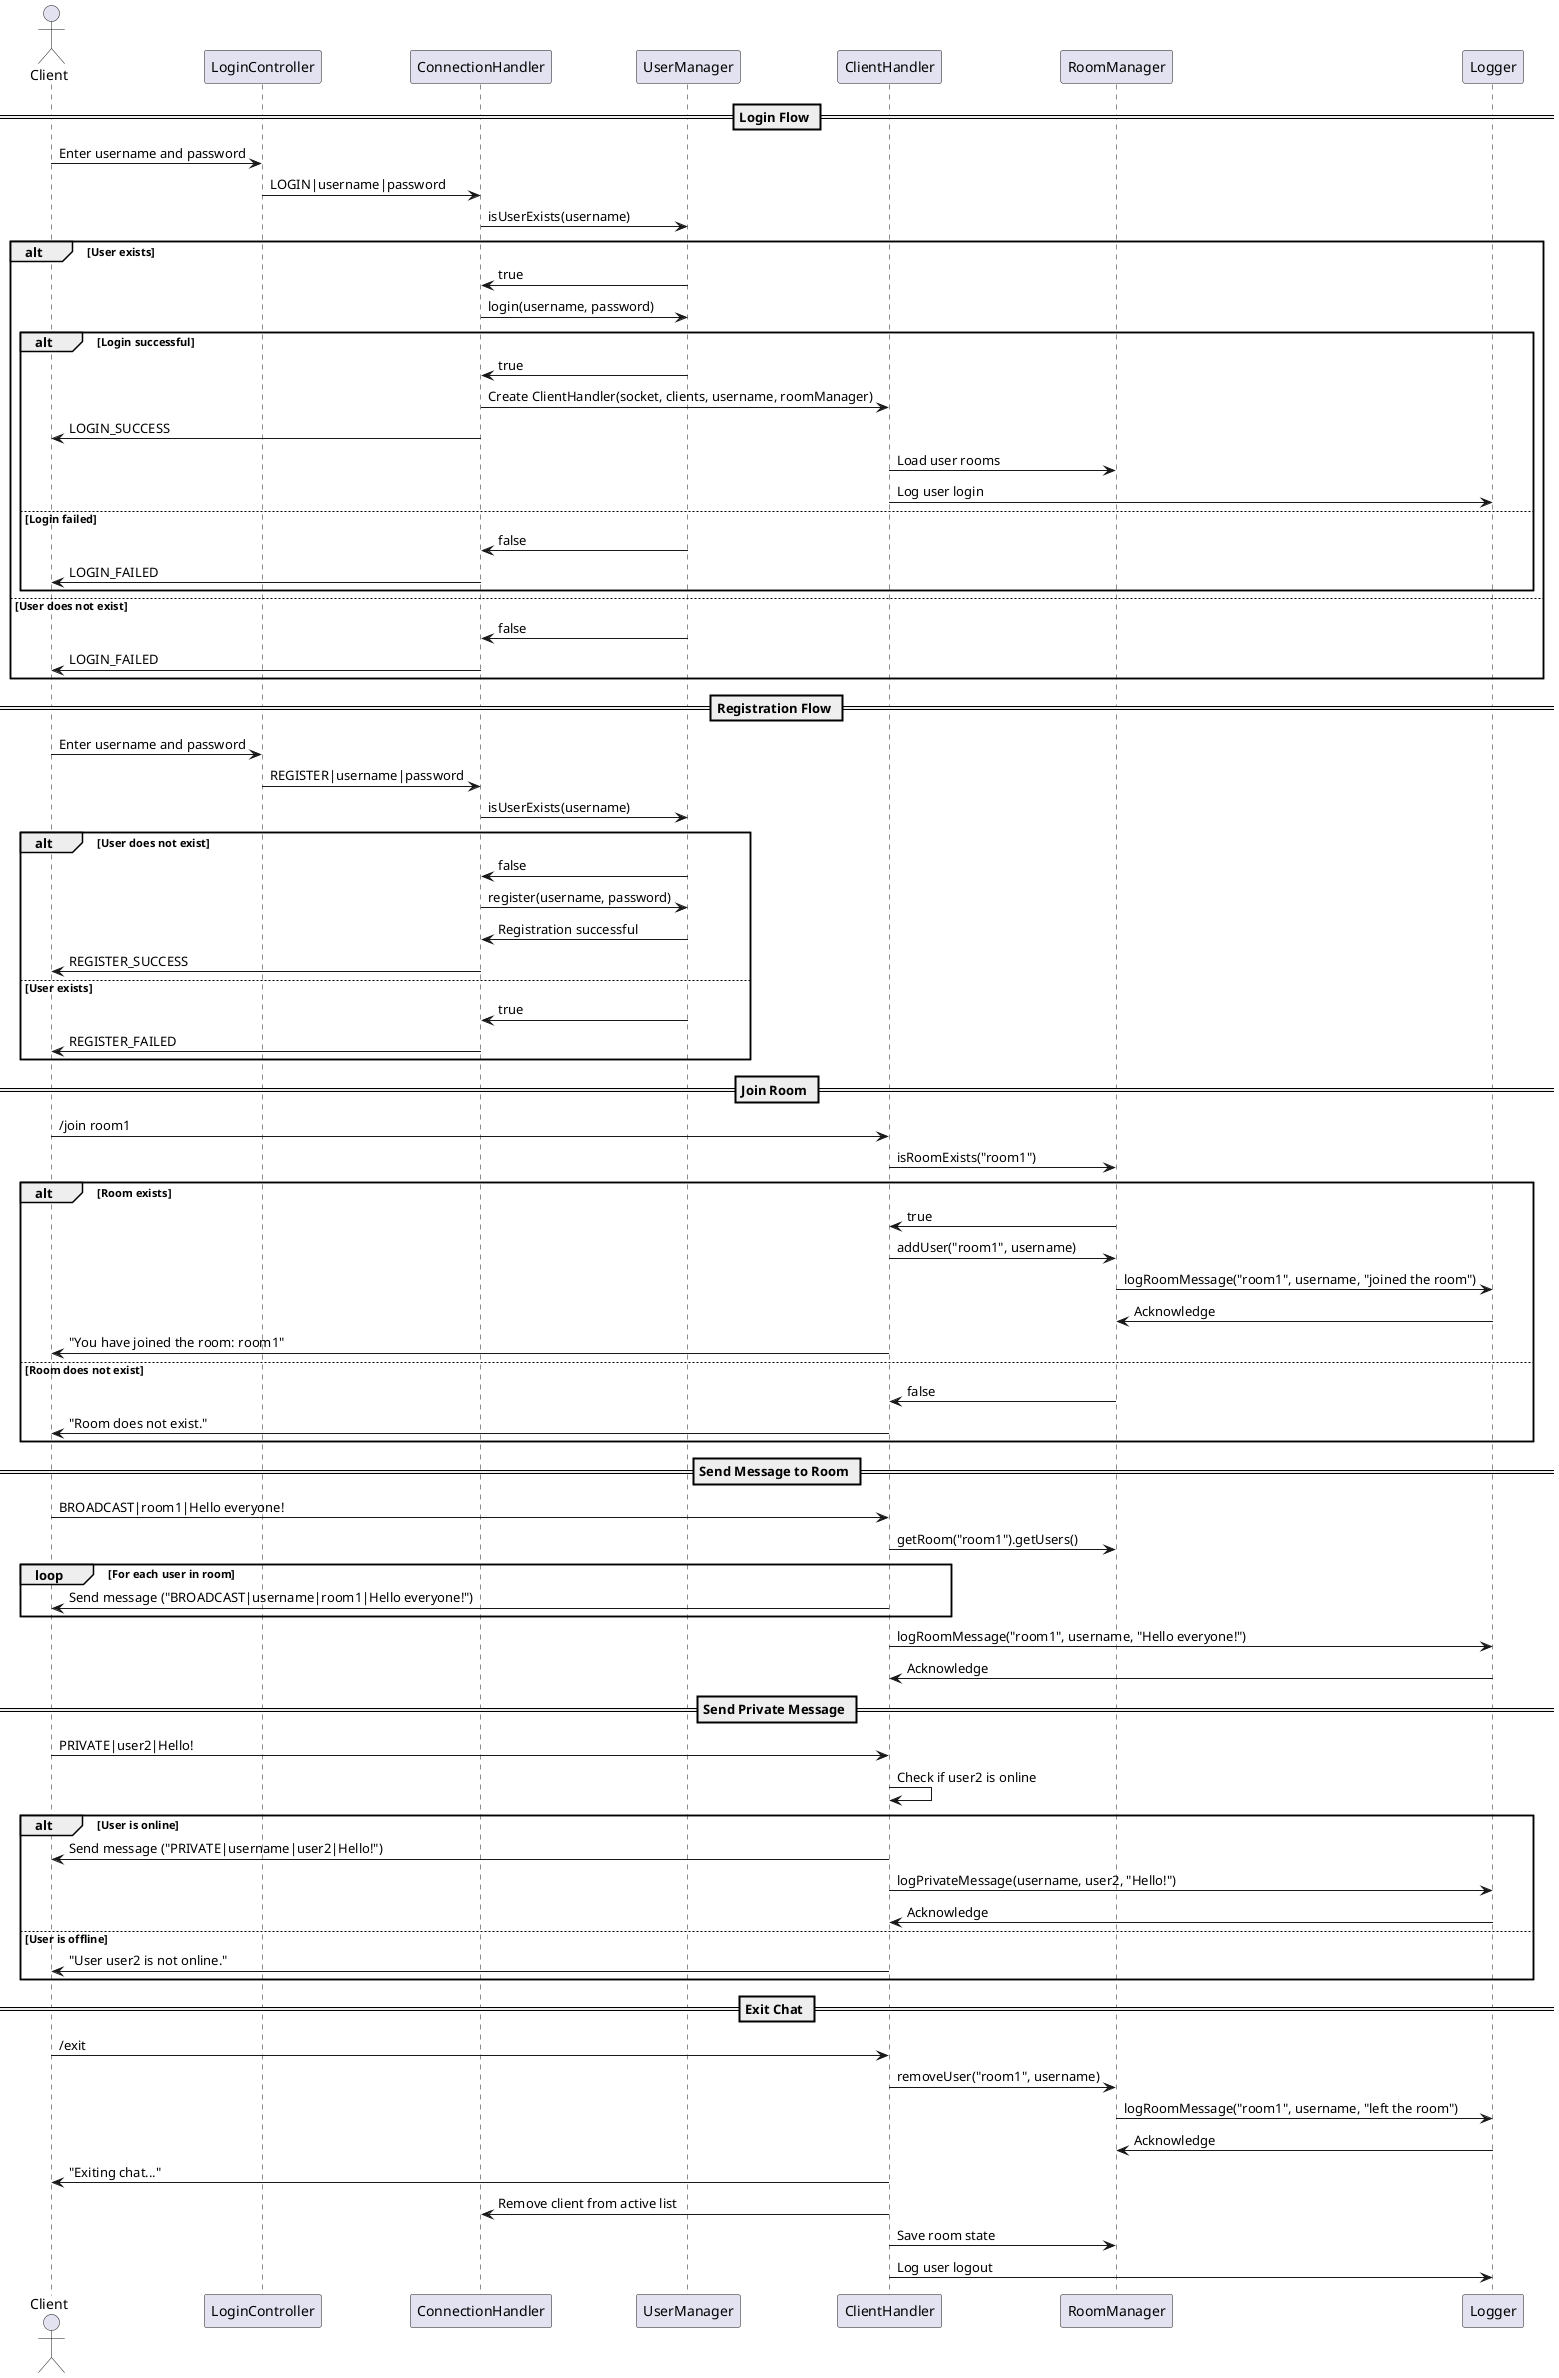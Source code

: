 @startuml sequence_diagram
actor Client
participant LoginController
participant ConnectionHandler
participant UserManager
participant ClientHandler
participant RoomManager
participant Logger

== Login Flow ==
Client -> LoginController: Enter username and password
LoginController -> ConnectionHandler: LOGIN|username|password
ConnectionHandler -> UserManager: isUserExists(username)
alt User exists
    UserManager -> ConnectionHandler: true
    ConnectionHandler -> UserManager: login(username, password)
    alt Login successful
        UserManager -> ConnectionHandler: true
        ConnectionHandler -> ClientHandler: Create ClientHandler(socket, clients, username, roomManager)
        ConnectionHandler -> Client: LOGIN_SUCCESS
        ClientHandler -> RoomManager: Load user rooms
        ClientHandler -> Logger: Log user login
    else Login failed
        UserManager -> ConnectionHandler: false
        ConnectionHandler -> Client: LOGIN_FAILED
    end
else User does not exist
    UserManager -> ConnectionHandler: false
    ConnectionHandler -> Client: LOGIN_FAILED
end

== Registration Flow ==
Client -> LoginController: Enter username and password
LoginController -> ConnectionHandler: REGISTER|username|password
ConnectionHandler -> UserManager: isUserExists(username)
alt User does not exist
    UserManager -> ConnectionHandler: false
    ConnectionHandler -> UserManager: register(username, password)
    UserManager -> ConnectionHandler: Registration successful
    ConnectionHandler -> Client: REGISTER_SUCCESS
else User exists
    UserManager -> ConnectionHandler: true
    ConnectionHandler -> Client: REGISTER_FAILED
end

== Join Room ==
Client -> ClientHandler: /join room1
ClientHandler -> RoomManager: isRoomExists("room1")
alt Room exists
    RoomManager -> ClientHandler: true
    ClientHandler -> RoomManager: addUser("room1", username)
    RoomManager -> Logger: logRoomMessage("room1", username, "joined the room")
    Logger -> RoomManager: Acknowledge
    ClientHandler -> Client: "You have joined the room: room1"
else Room does not exist
    RoomManager -> ClientHandler: false
    ClientHandler -> Client: "Room does not exist."
end

== Send Message to Room ==
Client -> ClientHandler: BROADCAST|room1|Hello everyone!
ClientHandler -> RoomManager: getRoom("room1").getUsers()
loop For each user in room
    ClientHandler -> Client: Send message ("BROADCAST|username|room1|Hello everyone!")
end
ClientHandler -> Logger: logRoomMessage("room1", username, "Hello everyone!")
Logger -> ClientHandler: Acknowledge

== Send Private Message ==
Client -> ClientHandler: PRIVATE|user2|Hello!
ClientHandler -> ClientHandler: Check if user2 is online
alt User is online
    ClientHandler -> Client: Send message ("PRIVATE|username|user2|Hello!")
    ClientHandler -> Logger: logPrivateMessage(username, user2, "Hello!")
    Logger -> ClientHandler: Acknowledge
else User is offline
    ClientHandler -> Client: "User user2 is not online."
end

== Exit Chat ==
Client -> ClientHandler: /exit
ClientHandler -> RoomManager: removeUser("room1", username)
RoomManager -> Logger: logRoomMessage("room1", username, "left the room")
Logger -> RoomManager: Acknowledge
ClientHandler -> Client: "Exiting chat..."
ClientHandler -> ConnectionHandler: Remove client from active list
ClientHandler -> RoomManager: Save room state
ClientHandler -> Logger: Log user logout
@enduml